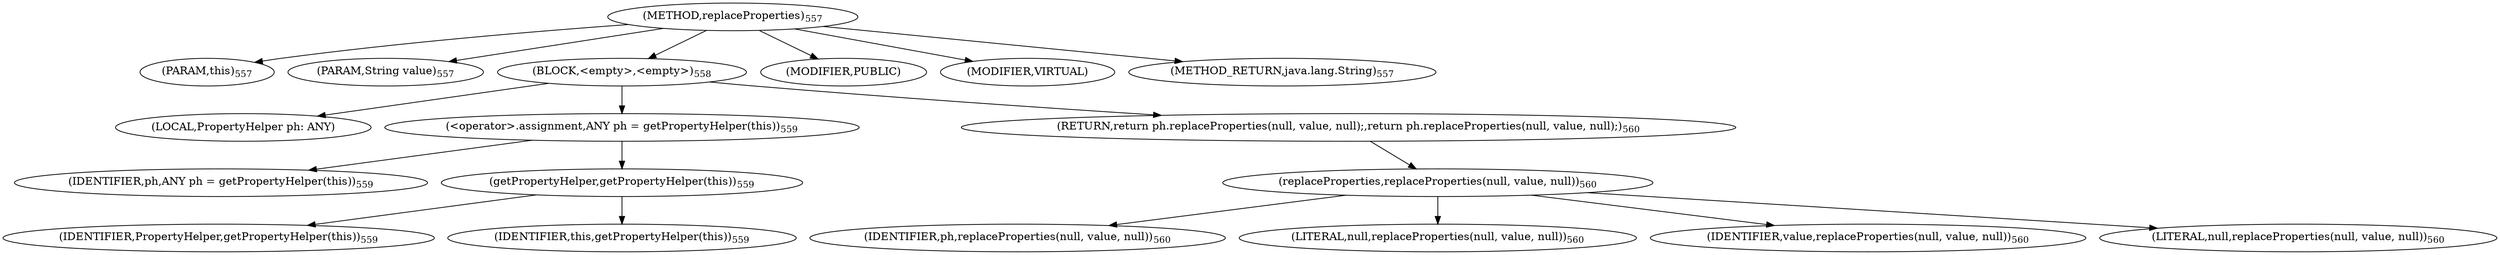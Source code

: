 digraph "replaceProperties" {  
"898" [label = <(METHOD,replaceProperties)<SUB>557</SUB>> ]
"47" [label = <(PARAM,this)<SUB>557</SUB>> ]
"899" [label = <(PARAM,String value)<SUB>557</SUB>> ]
"900" [label = <(BLOCK,&lt;empty&gt;,&lt;empty&gt;)<SUB>558</SUB>> ]
"901" [label = <(LOCAL,PropertyHelper ph: ANY)> ]
"902" [label = <(&lt;operator&gt;.assignment,ANY ph = getPropertyHelper(this))<SUB>559</SUB>> ]
"903" [label = <(IDENTIFIER,ph,ANY ph = getPropertyHelper(this))<SUB>559</SUB>> ]
"904" [label = <(getPropertyHelper,getPropertyHelper(this))<SUB>559</SUB>> ]
"905" [label = <(IDENTIFIER,PropertyHelper,getPropertyHelper(this))<SUB>559</SUB>> ]
"46" [label = <(IDENTIFIER,this,getPropertyHelper(this))<SUB>559</SUB>> ]
"906" [label = <(RETURN,return ph.replaceProperties(null, value, null);,return ph.replaceProperties(null, value, null);)<SUB>560</SUB>> ]
"907" [label = <(replaceProperties,replaceProperties(null, value, null))<SUB>560</SUB>> ]
"908" [label = <(IDENTIFIER,ph,replaceProperties(null, value, null))<SUB>560</SUB>> ]
"909" [label = <(LITERAL,null,replaceProperties(null, value, null))<SUB>560</SUB>> ]
"910" [label = <(IDENTIFIER,value,replaceProperties(null, value, null))<SUB>560</SUB>> ]
"911" [label = <(LITERAL,null,replaceProperties(null, value, null))<SUB>560</SUB>> ]
"912" [label = <(MODIFIER,PUBLIC)> ]
"913" [label = <(MODIFIER,VIRTUAL)> ]
"914" [label = <(METHOD_RETURN,java.lang.String)<SUB>557</SUB>> ]
  "898" -> "47" 
  "898" -> "899" 
  "898" -> "900" 
  "898" -> "912" 
  "898" -> "913" 
  "898" -> "914" 
  "900" -> "901" 
  "900" -> "902" 
  "900" -> "906" 
  "902" -> "903" 
  "902" -> "904" 
  "904" -> "905" 
  "904" -> "46" 
  "906" -> "907" 
  "907" -> "908" 
  "907" -> "909" 
  "907" -> "910" 
  "907" -> "911" 
}
